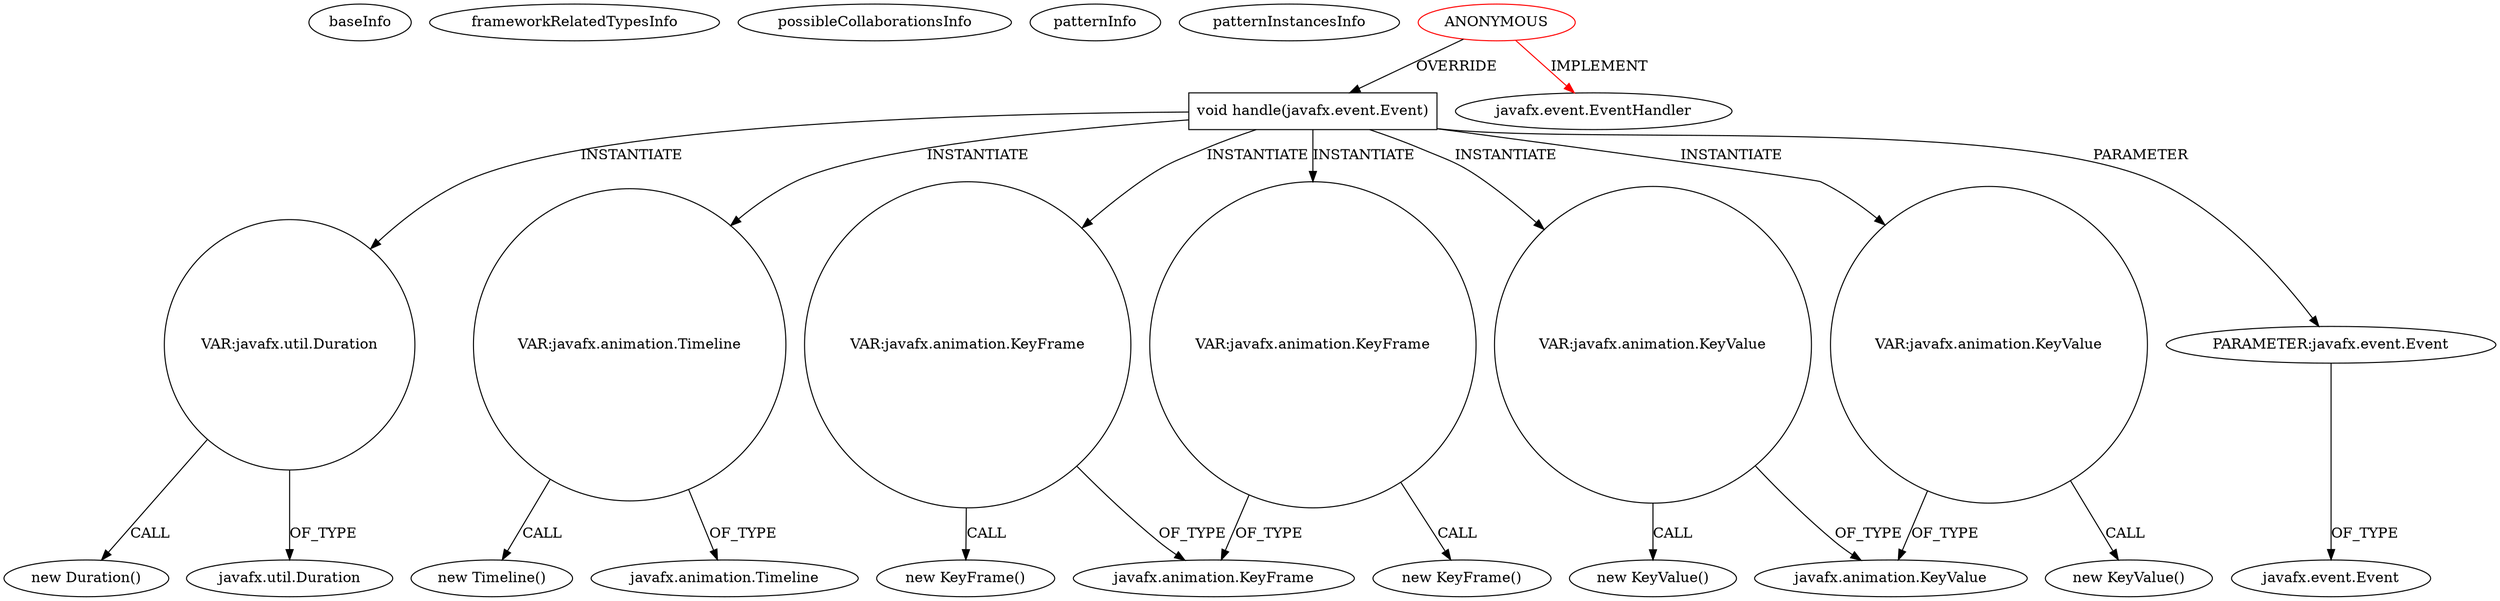 digraph {
baseInfo[graphId=1242,category="pattern",isAnonymous=true,possibleRelation=false]
frameworkRelatedTypesInfo[0="javafx.event.EventHandler"]
possibleCollaborationsInfo[]
patternInfo[frequency=2.0,patternRootClient=0]
patternInstancesInfo[0="ravjot28-FameDen~/ravjot28-FameDen/FameDen-master/src/com/fameden/fxml/SceneNavigator.java~boolean setScreen(java.lang.String)~4006",1="fChristenson-cv~/fChristenson-cv/cv-master/src/se/fidde/cv/view/screens/CVMain.java~void initializeCv(javafx.scene.layout.StackPane)~2672"]
19[label="new Duration()",vertexType="CONSTRUCTOR_CALL",isFrameworkType=false]
20[label="VAR:javafx.util.Duration",vertexType="VARIABLE_EXPRESION",isFrameworkType=false,shape=circle]
4[label="void handle(javafx.event.Event)",vertexType="OVERRIDING_METHOD_DECLARATION",isFrameworkType=false,shape=box]
42[label="VAR:javafx.animation.Timeline",vertexType="VARIABLE_EXPRESION",isFrameworkType=false,shape=circle]
17[label="VAR:javafx.animation.KeyFrame",vertexType="VARIABLE_EXPRESION",isFrameworkType=false,shape=circle]
16[label="new KeyFrame()",vertexType="CONSTRUCTOR_CALL",isFrameworkType=false]
45[label="VAR:javafx.animation.KeyFrame",vertexType="VARIABLE_EXPRESION",isFrameworkType=false,shape=circle]
44[label="new KeyFrame()",vertexType="CONSTRUCTOR_CALL",isFrameworkType=false]
41[label="new Timeline()",vertexType="CONSTRUCTOR_CALL",isFrameworkType=false]
0[label="ANONYMOUS",vertexType="ROOT_ANONYMOUS_DECLARATION",isFrameworkType=false,color=red]
1[label="javafx.event.EventHandler",vertexType="FRAMEWORK_INTERFACE_TYPE",isFrameworkType=false]
18[label="javafx.animation.KeyFrame",vertexType="FRAMEWORK_CLASS_TYPE",isFrameworkType=false]
23[label="VAR:javafx.animation.KeyValue",vertexType="VARIABLE_EXPRESION",isFrameworkType=false,shape=circle]
22[label="new KeyValue()",vertexType="CONSTRUCTOR_CALL",isFrameworkType=false]
24[label="javafx.animation.KeyValue",vertexType="FRAMEWORK_CLASS_TYPE",isFrameworkType=false]
51[label="VAR:javafx.animation.KeyValue",vertexType="VARIABLE_EXPRESION",isFrameworkType=false,shape=circle]
5[label="PARAMETER:javafx.event.Event",vertexType="PARAMETER_DECLARATION",isFrameworkType=false]
6[label="javafx.event.Event",vertexType="FRAMEWORK_CLASS_TYPE",isFrameworkType=false]
15[label="javafx.animation.Timeline",vertexType="FRAMEWORK_CLASS_TYPE",isFrameworkType=false]
21[label="javafx.util.Duration",vertexType="FRAMEWORK_CLASS_TYPE",isFrameworkType=false]
50[label="new KeyValue()",vertexType="CONSTRUCTOR_CALL",isFrameworkType=false]
45->44[label="CALL"]
0->1[label="IMPLEMENT",color=red]
4->51[label="INSTANTIATE"]
42->15[label="OF_TYPE"]
23->24[label="OF_TYPE"]
4->23[label="INSTANTIATE"]
4->20[label="INSTANTIATE"]
4->42[label="INSTANTIATE"]
4->45[label="INSTANTIATE"]
17->16[label="CALL"]
4->5[label="PARAMETER"]
51->50[label="CALL"]
4->17[label="INSTANTIATE"]
5->6[label="OF_TYPE"]
20->19[label="CALL"]
0->4[label="OVERRIDE"]
17->18[label="OF_TYPE"]
45->18[label="OF_TYPE"]
42->41[label="CALL"]
51->24[label="OF_TYPE"]
20->21[label="OF_TYPE"]
23->22[label="CALL"]
}
